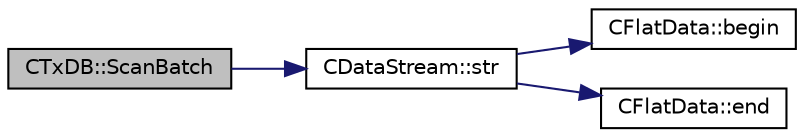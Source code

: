 digraph "CTxDB::ScanBatch"
{
  edge [fontname="Helvetica",fontsize="10",labelfontname="Helvetica",labelfontsize="10"];
  node [fontname="Helvetica",fontsize="10",shape=record];
  rankdir="LR";
  Node82 [label="CTxDB::ScanBatch",height=0.2,width=0.4,color="black", fillcolor="grey75", style="filled", fontcolor="black"];
  Node82 -> Node83 [color="midnightblue",fontsize="10",style="solid",fontname="Helvetica"];
  Node83 [label="CDataStream::str",height=0.2,width=0.4,color="black", fillcolor="white", style="filled",URL="$class_c_data_stream.html#aac770a2b809917189c4476ee899b2d8b"];
  Node83 -> Node84 [color="midnightblue",fontsize="10",style="solid",fontname="Helvetica"];
  Node84 [label="CFlatData::begin",height=0.2,width=0.4,color="black", fillcolor="white", style="filled",URL="$class_c_flat_data.html#ac8131cc3aec84905d7786fb19ff8953d"];
  Node83 -> Node85 [color="midnightblue",fontsize="10",style="solid",fontname="Helvetica"];
  Node85 [label="CFlatData::end",height=0.2,width=0.4,color="black", fillcolor="white", style="filled",URL="$class_c_flat_data.html#ae88ae9f4121ff18aa8e29a3a40d7ee67"];
}
